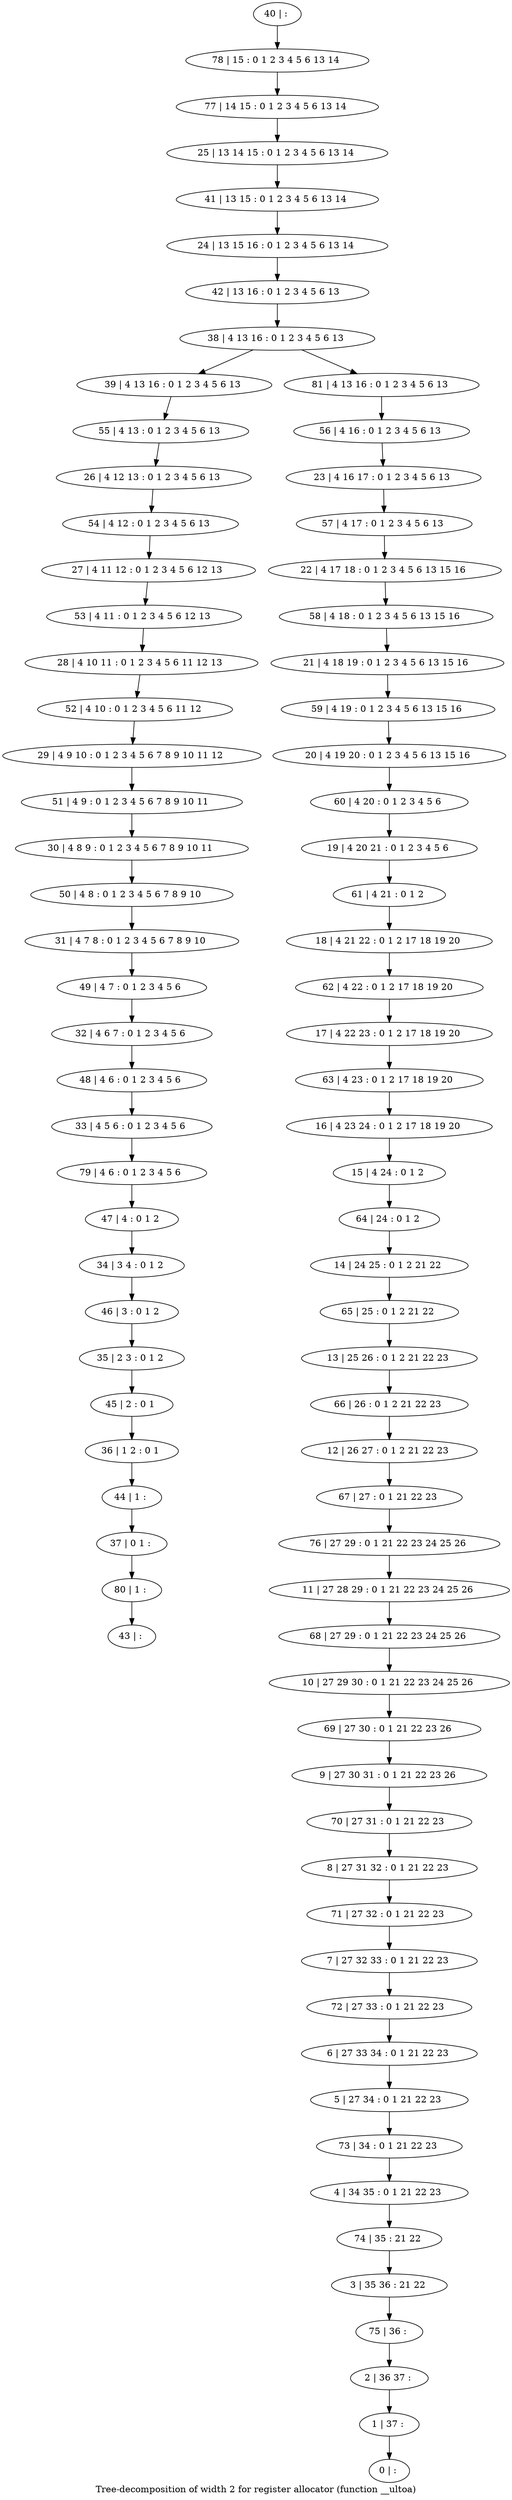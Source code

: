 digraph G {
graph [label="Tree-decomposition of width 2 for register allocator (function __ultoa)"]
0[label="0 | : "];
1[label="1 | 37 : "];
2[label="2 | 36 37 : "];
3[label="3 | 35 36 : 21 22 "];
4[label="4 | 34 35 : 0 1 21 22 23 "];
5[label="5 | 27 34 : 0 1 21 22 23 "];
6[label="6 | 27 33 34 : 0 1 21 22 23 "];
7[label="7 | 27 32 33 : 0 1 21 22 23 "];
8[label="8 | 27 31 32 : 0 1 21 22 23 "];
9[label="9 | 27 30 31 : 0 1 21 22 23 26 "];
10[label="10 | 27 29 30 : 0 1 21 22 23 24 25 26 "];
11[label="11 | 27 28 29 : 0 1 21 22 23 24 25 26 "];
12[label="12 | 26 27 : 0 1 2 21 22 23 "];
13[label="13 | 25 26 : 0 1 2 21 22 23 "];
14[label="14 | 24 25 : 0 1 2 21 22 "];
15[label="15 | 4 24 : 0 1 2 "];
16[label="16 | 4 23 24 : 0 1 2 17 18 19 20 "];
17[label="17 | 4 22 23 : 0 1 2 17 18 19 20 "];
18[label="18 | 4 21 22 : 0 1 2 17 18 19 20 "];
19[label="19 | 4 20 21 : 0 1 2 3 4 5 6 "];
20[label="20 | 4 19 20 : 0 1 2 3 4 5 6 13 15 16 "];
21[label="21 | 4 18 19 : 0 1 2 3 4 5 6 13 15 16 "];
22[label="22 | 4 17 18 : 0 1 2 3 4 5 6 13 15 16 "];
23[label="23 | 4 16 17 : 0 1 2 3 4 5 6 13 "];
24[label="24 | 13 15 16 : 0 1 2 3 4 5 6 13 14 "];
25[label="25 | 13 14 15 : 0 1 2 3 4 5 6 13 14 "];
26[label="26 | 4 12 13 : 0 1 2 3 4 5 6 13 "];
27[label="27 | 4 11 12 : 0 1 2 3 4 5 6 12 13 "];
28[label="28 | 4 10 11 : 0 1 2 3 4 5 6 11 12 13 "];
29[label="29 | 4 9 10 : 0 1 2 3 4 5 6 7 8 9 10 11 12 "];
30[label="30 | 4 8 9 : 0 1 2 3 4 5 6 7 8 9 10 11 "];
31[label="31 | 4 7 8 : 0 1 2 3 4 5 6 7 8 9 10 "];
32[label="32 | 4 6 7 : 0 1 2 3 4 5 6 "];
33[label="33 | 4 5 6 : 0 1 2 3 4 5 6 "];
34[label="34 | 3 4 : 0 1 2 "];
35[label="35 | 2 3 : 0 1 2 "];
36[label="36 | 1 2 : 0 1 "];
37[label="37 | 0 1 : "];
38[label="38 | 4 13 16 : 0 1 2 3 4 5 6 13 "];
39[label="39 | 4 13 16 : 0 1 2 3 4 5 6 13 "];
40[label="40 | : "];
41[label="41 | 13 15 : 0 1 2 3 4 5 6 13 14 "];
42[label="42 | 13 16 : 0 1 2 3 4 5 6 13 "];
43[label="43 | : "];
44[label="44 | 1 : "];
45[label="45 | 2 : 0 1 "];
46[label="46 | 3 : 0 1 2 "];
47[label="47 | 4 : 0 1 2 "];
48[label="48 | 4 6 : 0 1 2 3 4 5 6 "];
49[label="49 | 4 7 : 0 1 2 3 4 5 6 "];
50[label="50 | 4 8 : 0 1 2 3 4 5 6 7 8 9 10 "];
51[label="51 | 4 9 : 0 1 2 3 4 5 6 7 8 9 10 11 "];
52[label="52 | 4 10 : 0 1 2 3 4 5 6 11 12 "];
53[label="53 | 4 11 : 0 1 2 3 4 5 6 12 13 "];
54[label="54 | 4 12 : 0 1 2 3 4 5 6 13 "];
55[label="55 | 4 13 : 0 1 2 3 4 5 6 13 "];
56[label="56 | 4 16 : 0 1 2 3 4 5 6 13 "];
57[label="57 | 4 17 : 0 1 2 3 4 5 6 13 "];
58[label="58 | 4 18 : 0 1 2 3 4 5 6 13 15 16 "];
59[label="59 | 4 19 : 0 1 2 3 4 5 6 13 15 16 "];
60[label="60 | 4 20 : 0 1 2 3 4 5 6 "];
61[label="61 | 4 21 : 0 1 2 "];
62[label="62 | 4 22 : 0 1 2 17 18 19 20 "];
63[label="63 | 4 23 : 0 1 2 17 18 19 20 "];
64[label="64 | 24 : 0 1 2 "];
65[label="65 | 25 : 0 1 2 21 22 "];
66[label="66 | 26 : 0 1 2 21 22 23 "];
67[label="67 | 27 : 0 1 21 22 23 "];
68[label="68 | 27 29 : 0 1 21 22 23 24 25 26 "];
69[label="69 | 27 30 : 0 1 21 22 23 26 "];
70[label="70 | 27 31 : 0 1 21 22 23 "];
71[label="71 | 27 32 : 0 1 21 22 23 "];
72[label="72 | 27 33 : 0 1 21 22 23 "];
73[label="73 | 34 : 0 1 21 22 23 "];
74[label="74 | 35 : 21 22 "];
75[label="75 | 36 : "];
76[label="76 | 27 29 : 0 1 21 22 23 24 25 26 "];
77[label="77 | 14 15 : 0 1 2 3 4 5 6 13 14 "];
78[label="78 | 15 : 0 1 2 3 4 5 6 13 14 "];
79[label="79 | 4 6 : 0 1 2 3 4 5 6 "];
80[label="80 | 1 : "];
81[label="81 | 4 13 16 : 0 1 2 3 4 5 6 13 "];
44->37 ;
36->44 ;
45->36 ;
35->45 ;
46->35 ;
34->46 ;
47->34 ;
48->33 ;
32->48 ;
49->32 ;
31->49 ;
50->31 ;
30->50 ;
51->30 ;
29->51 ;
52->29 ;
28->52 ;
53->28 ;
27->53 ;
54->27 ;
26->54 ;
55->26 ;
39->55 ;
79->47 ;
33->79 ;
80->43 ;
37->80 ;
40->78 ;
78->77 ;
77->25 ;
25->41 ;
41->24 ;
24->42 ;
42->38 ;
56->23 ;
23->57 ;
57->22 ;
22->58 ;
58->21 ;
21->59 ;
59->20 ;
20->60 ;
60->19 ;
19->61 ;
61->18 ;
18->62 ;
62->17 ;
17->63 ;
63->16 ;
16->15 ;
15->64 ;
64->14 ;
14->65 ;
65->13 ;
13->66 ;
66->12 ;
12->67 ;
67->76 ;
76->11 ;
11->68 ;
68->10 ;
10->69 ;
69->9 ;
9->70 ;
70->8 ;
8->71 ;
71->7 ;
7->72 ;
72->6 ;
6->5 ;
5->73 ;
73->4 ;
4->74 ;
74->3 ;
3->75 ;
75->2 ;
2->1 ;
1->0 ;
81->56 ;
38->39 ;
38->81 ;
}
